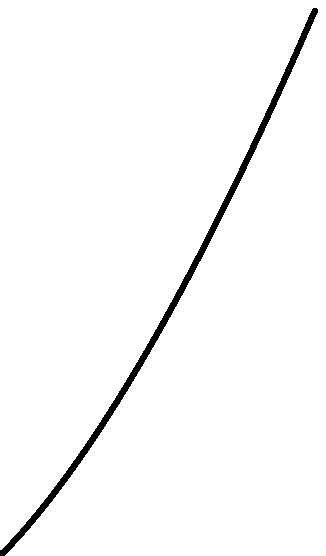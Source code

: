verbatimtex
%&latex
\documentclass{article}
\begin{document}
\footnotesize
etex


u:=2cm;

vardef f( expr x ) = sqrt( x*x*(x+1) ) enddef;

beginfig(1)

pair a[];
pair b[];

numeric M, dx;

M := 100; dx := 3.0/M;

for i=0 upto M:
a[i] := (-1+i*dx, f(-1+i*dx))*u;
b[i] := (xpart a[i], -ypart a[i]);
endfor;

path s;

pickup pencircle scaled 2;
draw a[0] for i=1 upto M: --a[i] endfor;
draw b[0] for i=1 upto M: --b[i] endfor;


endfig;
end